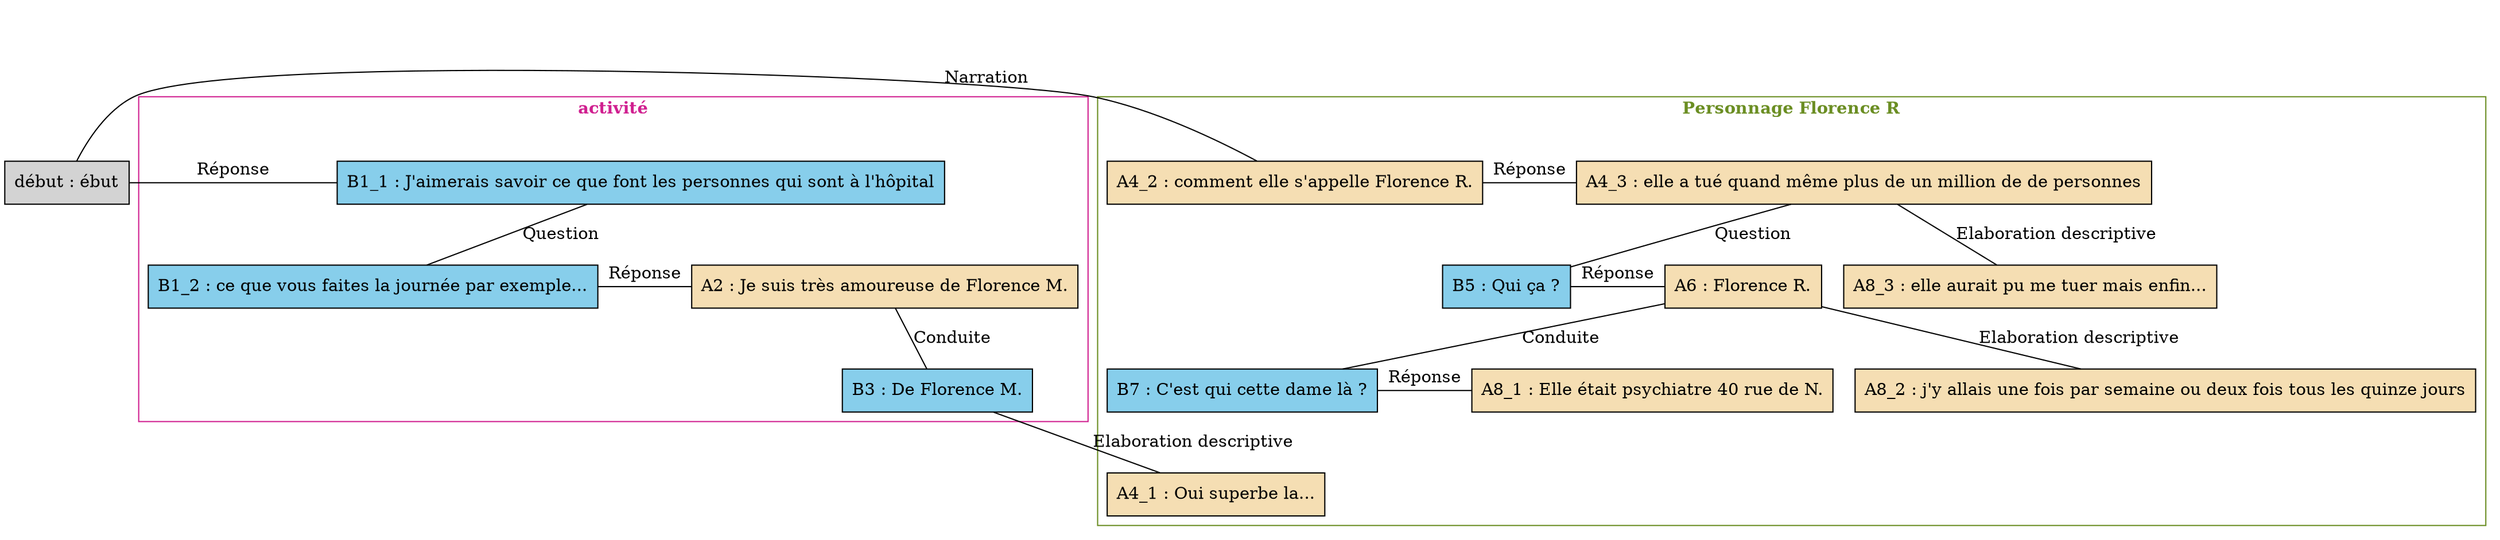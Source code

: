 digraph "Florence_-_C10" {
	node [shape=box style=filled]
	newrank=true
	zero [style=invis]
	"début" [label="début : ébut"]
	B1_1 [label="B1_1 : J'aimerais savoir ce que font les personnes qui sont à l'hôpital" fillcolor=skyblue]
	B1_2 [label="B1_2 : ce que vous faites la journée par exemple..." fillcolor=skyblue]
	A2 [label="A2 : Je suis très amoureuse de Florence M." fillcolor=wheat]
	B3 [label="B3 : De Florence M." fillcolor=skyblue]
	A4_1 [label="A4_1 : Oui superbe la..." fillcolor=wheat]
	A4_2 [label="A4_2 : comment elle s'appelle Florence R." fillcolor=wheat]
	A4_3 [label="A4_3 : elle a tué quand même plus de un million de de personnes" fillcolor=wheat]
	B5 [label="B5 : Qui ça ?" fillcolor=skyblue]
	A6 [label="A6 : Florence R." fillcolor=wheat]
	B7 [label="B7 : C'est qui cette dame là ?" fillcolor=skyblue]
	A8_1 [label="A8_1 : Elle était psychiatre 40 rue de N." fillcolor=wheat]
	A8_2 [label="A8_2 : j'y allais une fois par semaine ou deux fois tous les quinze jours" fillcolor=wheat]
	A8_3 [label="A8_3 : elle aurait pu me tuer mais enfin..." fillcolor=wheat]
	zero -> "début" [label="" style=invis]
	zero -> B1_1 [style=invis weight=1]
	"début" -> B1_1 [label="Réponse" constraint=false dir=none]
	B1_1 -> B1_2 [label=Question dir=none weight=2]
	B1_1 -> A2 [style=invis weight=1]
	B1_2 -> A2 [label="Réponse" constraint=false dir=none]
	A2 -> B3 [label=Conduite dir=none weight=2]
	zero -> A4_3 [style=invis weight=1]
	A4_2 -> A4_3 [label="Réponse" constraint=false dir=none]
	zero -> A4_2 [style=invis weight=1]
	"début" -> A4_2 [label=Narration constraint=false dir=none]
	A4_3 -> B5 [label=Question dir=none weight=2]
	A4_3 -> A6 [style=invis weight=1]
	B5 -> A6 [label="Réponse" constraint=false dir=none]
	A6 -> B7 [label=Conduite dir=none weight=2]
	A6 -> A8_1 [style=invis weight=1]
	B7 -> A8_1 [label="Réponse" constraint=false dir=none]
	A6 -> A8_2 [label="Elaboration descriptive" dir=none weight=2]
	A4_3 -> A8_3 [label="Elaboration descriptive" dir=none weight=2]
	B3 -> A4_1 [label="Elaboration descriptive" dir=none weight=2]
	subgraph cluster_0 {
		label=<<B>activité</B>>
		color=violetred
		fontcolor=violetred
		B1_1
		B1_2
		A2
		B3
	}
	subgraph cluster_1 {
		label=<<B>Personnage Florence R</B>>
		color=olivedrab
		fontcolor=olivedrab
		A4_1
		A4_2
		A4_3
		B5
		A6
		B7
		A8_1
		A8_2
		A8_3
	}
}
